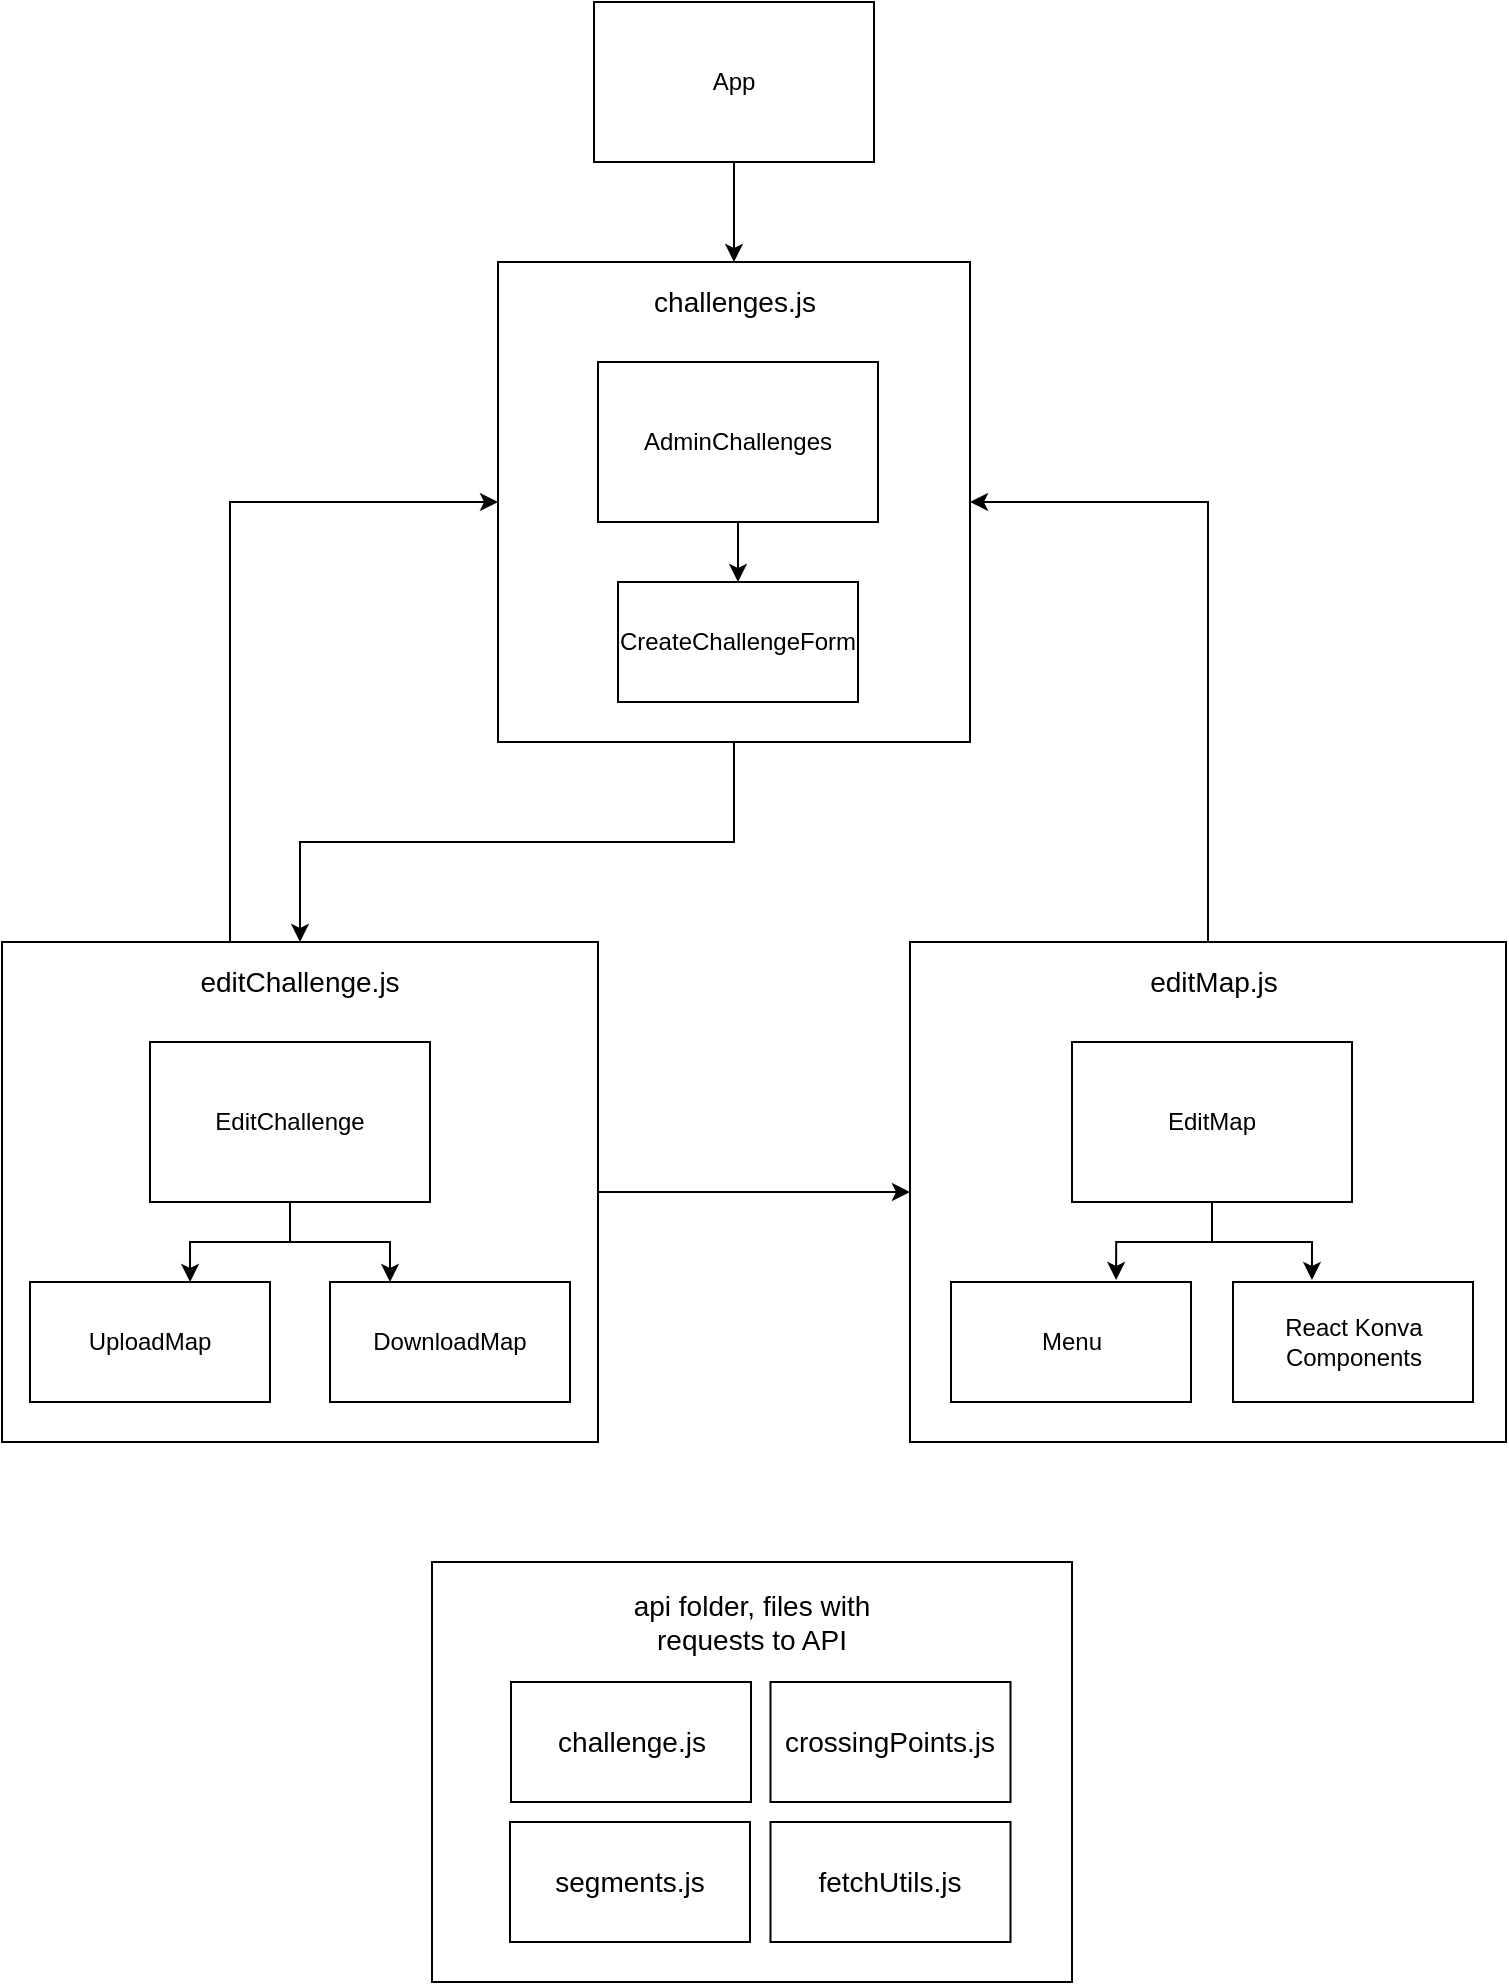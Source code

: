 <mxfile version="14.6.0" type="google"><diagram id="_IF7cXZr_i6cXAtY5uKS" name="Page-1"><mxGraphModel dx="1422" dy="794" grid="1" gridSize="10" guides="1" tooltips="1" connect="1" arrows="1" fold="1" page="1" pageScale="1" pageWidth="827" pageHeight="1169" math="0" shadow="0"><root><mxCell id="0"/><mxCell id="1" parent="0"/><mxCell id="_Ms--6x6B5sHrHig3mYA-33" style="edgeStyle=orthogonalEdgeStyle;rounded=0;orthogonalLoop=1;jettySize=auto;html=1;entryX=0.5;entryY=0;entryDx=0;entryDy=0;fontSize=14;" edge="1" parent="1" source="_Ms--6x6B5sHrHig3mYA-1" target="_Ms--6x6B5sHrHig3mYA-10"><mxGeometry relative="1" as="geometry"/></mxCell><mxCell id="_Ms--6x6B5sHrHig3mYA-1" value="App" style="rounded=0;whiteSpace=wrap;html=1;" vertex="1" parent="1"><mxGeometry x="342" y="70" width="140" height="80" as="geometry"/></mxCell><mxCell id="_Ms--6x6B5sHrHig3mYA-20" style="edgeStyle=orthogonalEdgeStyle;rounded=0;orthogonalLoop=1;jettySize=auto;html=1;entryX=0.5;entryY=0;entryDx=0;entryDy=0;fontSize=14;" edge="1" parent="1" source="_Ms--6x6B5sHrHig3mYA-2" target="_Ms--6x6B5sHrHig3mYA-3"><mxGeometry relative="1" as="geometry"/></mxCell><mxCell id="_Ms--6x6B5sHrHig3mYA-2" value="AdminChallenges" style="rounded=0;whiteSpace=wrap;html=1;" vertex="1" parent="1"><mxGeometry x="344" y="250" width="140" height="80" as="geometry"/></mxCell><mxCell id="_Ms--6x6B5sHrHig3mYA-3" value="CreateChallengeForm" style="rounded=0;whiteSpace=wrap;html=1;" vertex="1" parent="1"><mxGeometry x="354" y="360" width="120" height="60" as="geometry"/></mxCell><mxCell id="_Ms--6x6B5sHrHig3mYA-21" style="edgeStyle=orthogonalEdgeStyle;rounded=0;orthogonalLoop=1;jettySize=auto;html=1;entryX=0.667;entryY=0;entryDx=0;entryDy=0;entryPerimeter=0;fontSize=14;" edge="1" parent="1" source="_Ms--6x6B5sHrHig3mYA-4" target="_Ms--6x6B5sHrHig3mYA-5"><mxGeometry relative="1" as="geometry"/></mxCell><mxCell id="_Ms--6x6B5sHrHig3mYA-22" style="edgeStyle=orthogonalEdgeStyle;rounded=0;orthogonalLoop=1;jettySize=auto;html=1;fontSize=14;entryX=0.25;entryY=0;entryDx=0;entryDy=0;" edge="1" parent="1" source="_Ms--6x6B5sHrHig3mYA-4" target="_Ms--6x6B5sHrHig3mYA-6"><mxGeometry relative="1" as="geometry"><mxPoint x="240" y="700" as="targetPoint"/></mxGeometry></mxCell><mxCell id="_Ms--6x6B5sHrHig3mYA-4" value="EditChallenge" style="rounded=0;whiteSpace=wrap;html=1;" vertex="1" parent="1"><mxGeometry x="120" y="590" width="140" height="80" as="geometry"/></mxCell><mxCell id="_Ms--6x6B5sHrHig3mYA-5" value="UploadMap" style="rounded=0;whiteSpace=wrap;html=1;" vertex="1" parent="1"><mxGeometry x="60" y="710" width="120" height="60" as="geometry"/></mxCell><mxCell id="_Ms--6x6B5sHrHig3mYA-6" value="DownloadMap" style="rounded=0;whiteSpace=wrap;html=1;" vertex="1" parent="1"><mxGeometry x="210" y="710" width="120" height="60" as="geometry"/></mxCell><mxCell id="_Ms--6x6B5sHrHig3mYA-24" style="edgeStyle=orthogonalEdgeStyle;rounded=0;orthogonalLoop=1;jettySize=auto;html=1;entryX=0.688;entryY=-0.017;entryDx=0;entryDy=0;entryPerimeter=0;fontSize=14;" edge="1" parent="1" source="_Ms--6x6B5sHrHig3mYA-7" target="_Ms--6x6B5sHrHig3mYA-8"><mxGeometry relative="1" as="geometry"/></mxCell><mxCell id="_Ms--6x6B5sHrHig3mYA-25" style="edgeStyle=orthogonalEdgeStyle;rounded=0;orthogonalLoop=1;jettySize=auto;html=1;entryX=0.329;entryY=-0.017;entryDx=0;entryDy=0;entryPerimeter=0;fontSize=14;" edge="1" parent="1" source="_Ms--6x6B5sHrHig3mYA-7" target="_Ms--6x6B5sHrHig3mYA-17"><mxGeometry relative="1" as="geometry"/></mxCell><mxCell id="_Ms--6x6B5sHrHig3mYA-7" value="EditMap" style="rounded=0;whiteSpace=wrap;html=1;" vertex="1" parent="1"><mxGeometry x="581" y="590" width="140" height="80" as="geometry"/></mxCell><mxCell id="_Ms--6x6B5sHrHig3mYA-8" value="Menu" style="rounded=0;whiteSpace=wrap;html=1;" vertex="1" parent="1"><mxGeometry x="520.5" y="710" width="120" height="60" as="geometry"/></mxCell><mxCell id="_Ms--6x6B5sHrHig3mYA-26" style="edgeStyle=orthogonalEdgeStyle;rounded=0;orthogonalLoop=1;jettySize=auto;html=1;entryX=0.5;entryY=0;entryDx=0;entryDy=0;fontSize=14;" edge="1" parent="1" source="_Ms--6x6B5sHrHig3mYA-10" target="_Ms--6x6B5sHrHig3mYA-23"><mxGeometry relative="1" as="geometry"/></mxCell><mxCell id="_Ms--6x6B5sHrHig3mYA-10" value="" style="rounded=0;whiteSpace=wrap;html=1;fillColor=none;" vertex="1" parent="1"><mxGeometry x="294" y="200" width="236" height="240" as="geometry"/></mxCell><mxCell id="_Ms--6x6B5sHrHig3mYA-29" style="edgeStyle=orthogonalEdgeStyle;rounded=0;orthogonalLoop=1;jettySize=auto;html=1;entryX=1;entryY=0.5;entryDx=0;entryDy=0;fontSize=14;" edge="1" parent="1" source="_Ms--6x6B5sHrHig3mYA-13" target="_Ms--6x6B5sHrHig3mYA-10"><mxGeometry relative="1" as="geometry"/></mxCell><mxCell id="_Ms--6x6B5sHrHig3mYA-13" value="" style="rounded=0;whiteSpace=wrap;html=1;fillColor=none;" vertex="1" parent="1"><mxGeometry x="500" y="540" width="298" height="250" as="geometry"/></mxCell><mxCell id="_Ms--6x6B5sHrHig3mYA-14" value="&lt;font style=&quot;font-size: 14px;&quot;&gt;challenges.js&lt;/font&gt;" style="text;html=1;strokeColor=none;fillColor=none;align=center;verticalAlign=middle;whiteSpace=wrap;rounded=0;fontSize=14;" vertex="1" parent="1"><mxGeometry x="362.5" y="210" width="99" height="20" as="geometry"/></mxCell><mxCell id="_Ms--6x6B5sHrHig3mYA-15" value="&lt;font style=&quot;font-size: 14px&quot;&gt;editChallenge.js&lt;/font&gt;" style="text;html=1;strokeColor=none;fillColor=none;align=center;verticalAlign=middle;whiteSpace=wrap;rounded=0;fontSize=14;" vertex="1" parent="1"><mxGeometry x="135.25" y="550" width="119.5" height="20" as="geometry"/></mxCell><mxCell id="_Ms--6x6B5sHrHig3mYA-16" value="&lt;font style=&quot;font-size: 14px&quot;&gt;editMap.js&lt;/font&gt;" style="text;html=1;strokeColor=none;fillColor=none;align=center;verticalAlign=middle;whiteSpace=wrap;rounded=0;fontSize=14;" vertex="1" parent="1"><mxGeometry x="591.5" y="550" width="119.5" height="20" as="geometry"/></mxCell><mxCell id="_Ms--6x6B5sHrHig3mYA-17" value="React Konva&lt;br&gt;Components" style="rounded=0;whiteSpace=wrap;html=1;" vertex="1" parent="1"><mxGeometry x="661.5" y="710" width="120" height="60" as="geometry"/></mxCell><mxCell id="_Ms--6x6B5sHrHig3mYA-27" style="edgeStyle=orthogonalEdgeStyle;rounded=0;orthogonalLoop=1;jettySize=auto;html=1;entryX=0;entryY=0.5;entryDx=0;entryDy=0;fontSize=14;" edge="1" parent="1" source="_Ms--6x6B5sHrHig3mYA-23" target="_Ms--6x6B5sHrHig3mYA-10"><mxGeometry relative="1" as="geometry"><Array as="points"><mxPoint x="160" y="320"/></Array></mxGeometry></mxCell><mxCell id="_Ms--6x6B5sHrHig3mYA-28" style="edgeStyle=orthogonalEdgeStyle;rounded=0;orthogonalLoop=1;jettySize=auto;html=1;entryX=0;entryY=0.5;entryDx=0;entryDy=0;fontSize=14;" edge="1" parent="1" source="_Ms--6x6B5sHrHig3mYA-23" target="_Ms--6x6B5sHrHig3mYA-13"><mxGeometry relative="1" as="geometry"/></mxCell><mxCell id="_Ms--6x6B5sHrHig3mYA-23" value="" style="rounded=0;whiteSpace=wrap;html=1;fillColor=none;fontSize=12;" vertex="1" parent="1"><mxGeometry x="46" y="540" width="298" height="250" as="geometry"/></mxCell><mxCell id="_Ms--6x6B5sHrHig3mYA-34" value="challenge.js" style="rounded=0;whiteSpace=wrap;html=1;fontSize=14;" vertex="1" parent="1"><mxGeometry x="300.5" y="910" width="120" height="60" as="geometry"/></mxCell><mxCell id="_Ms--6x6B5sHrHig3mYA-35" value="crossingPoints.js" style="rounded=0;whiteSpace=wrap;html=1;fontSize=14;" vertex="1" parent="1"><mxGeometry x="430.25" y="910" width="120" height="60" as="geometry"/></mxCell><mxCell id="_Ms--6x6B5sHrHig3mYA-36" value="fetchUtils.js" style="rounded=0;whiteSpace=wrap;html=1;fontSize=14;" vertex="1" parent="1"><mxGeometry x="430.25" y="980" width="120" height="60" as="geometry"/></mxCell><mxCell id="_Ms--6x6B5sHrHig3mYA-37" value="segments.js" style="rounded=0;whiteSpace=wrap;html=1;fontSize=14;" vertex="1" parent="1"><mxGeometry x="300" y="980" width="120" height="60" as="geometry"/></mxCell><mxCell id="_Ms--6x6B5sHrHig3mYA-39" value="" style="rounded=0;whiteSpace=wrap;html=1;fontSize=14;fillColor=none;" vertex="1" parent="1"><mxGeometry x="261" y="850" width="320" height="210" as="geometry"/></mxCell><mxCell id="_Ms--6x6B5sHrHig3mYA-40" value="api folder, files with requests to API" style="text;html=1;strokeColor=none;fillColor=none;align=center;verticalAlign=middle;whiteSpace=wrap;rounded=0;fontSize=14;" vertex="1" parent="1"><mxGeometry x="339.12" y="860" width="163.75" height="40" as="geometry"/></mxCell></root></mxGraphModel></diagram></mxfile>